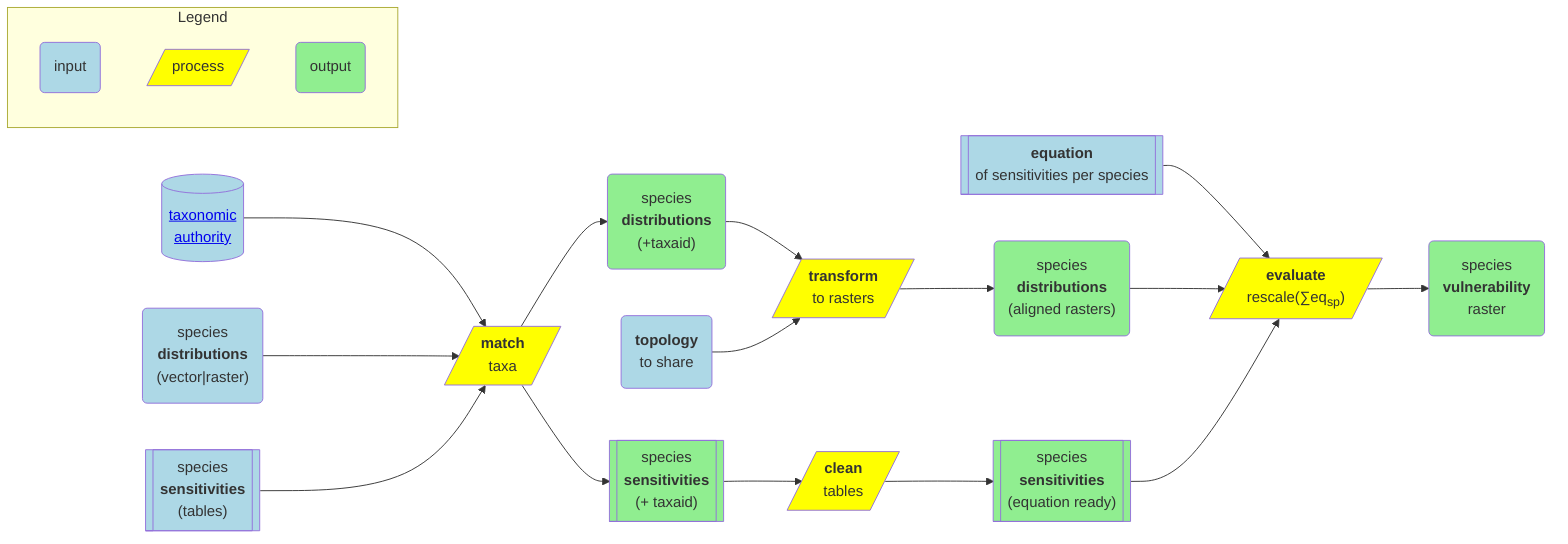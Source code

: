 flowchart LR

  %% nodes
  ta[("<a href='https://docs.ropensci.org/taxize/articles/datasources.html'>taxonomic<br>authority</a>")]:::in
  sd("species<br><b>distributions</b><br>(vector|raster)"):::in
  sdm("species<br><b>distributions</b><br>(+taxaid)"):::out
  sdmt("species<br><b>distributions</b><br>(aligned rasters)"):::out
  sdmte("species<br><b>vulnerability</b><br>raster"):::out
  ct("<b>topology</b><br>to share<br>"):::in
  st[["species<br><b>sensitivities</b><br>(tables)"]]:::in
  stm[["species<br><b>sensitivities</b><br>(+ taxaid)"]]:::out
  stmc[["species<br><b>sensitivities</b><br>(equation ready)"]]:::out
  eq[["<b>equation</b><br>of sensitivities per species"]]:::in
  m[/"<b>match</b><br>taxa"/]:::fxn
  t[/"<b>transform</b><br>to rasters"/]:::fxn
  c[/"<b>clean</b><br>tables"/]:::fxn
  e[/"<b>evaluate</b><br>rescale(&sum;eq<sub>sp</sub>)"/]:::fxn

  %% edges
  ta   --> m
  sd   --> m
  st   --> m
  m    --> sdm
  m    --> stm
  sdm  --> t
  ct   --> t
  t    --> sdmt
  stm  --> c
  c    --> stmc
  eq   --> e
  sdmt --> e
  stmc --> e
  e    --> sdmte

  %% Legend
  in(input):::in
  fxn[/process/]:::fxn
  out(output):::out
  subgraph Legend
    in
    fxn
    out
  end

  %% styles
  classDef in  fill:lightblue
  classDef out fill:lightgreen
  classDef fxn fill:yellow